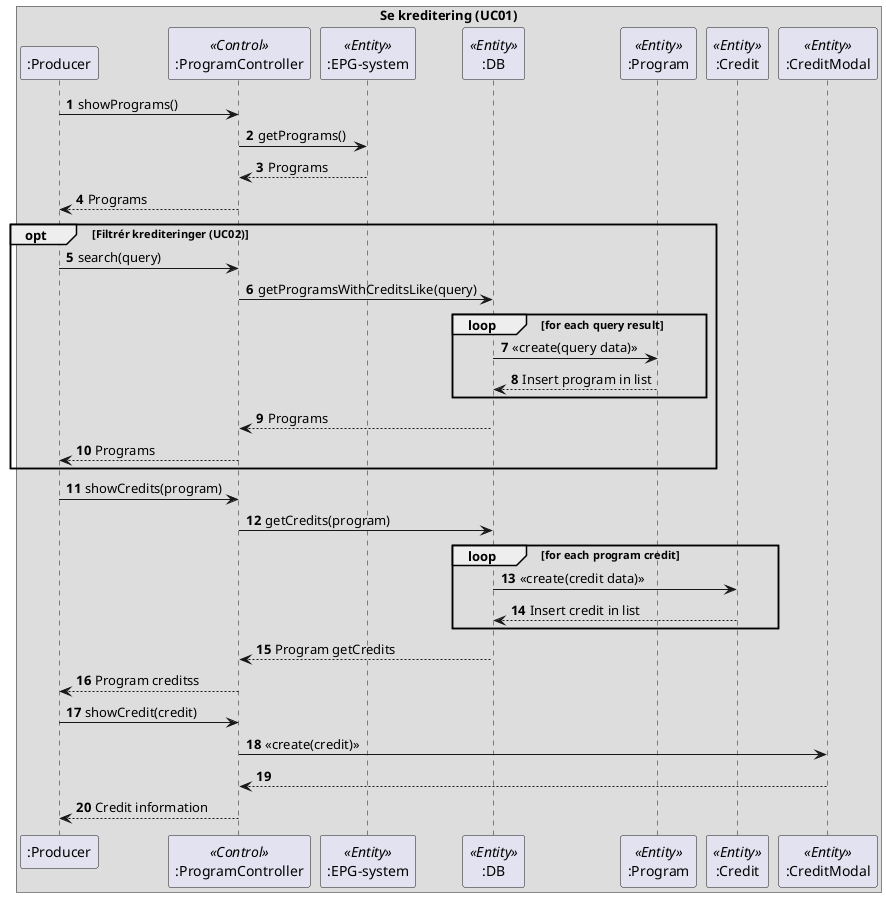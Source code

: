 @startuml
'https://plantuml.com/sequence-diagram

autonumber

box Se kreditering (UC01)
    participant ":Producer" as producer
    participant ":ProgramController" as programController <<Control>>
    participant ":EPG-system" as epg <<Entity>>
    participant ":DB" as db <<Entity>>
    participant ":Program" as program <<Entity>>
    participant ":Credit" as credit <<Entity>>
    participant ":CreditModal" as creditModal <<Entity>>
end box

producer -> programController : showPrograms()
programController -> epg : getPrograms()
programController <-- epg : Programs
producer <-- programController : Programs

opt Filtrér krediteringer (UC02)
    producer -> programController : search(query)
    programController -> db : getProgramsWithCreditsLike(query)
    loop for each query result
        db -> program : <<create(query data)>>
        db <-- program : Insert program in list
    end
    programController <-- db : Programs
    producer <-- programController : Programs
end

producer -> programController : showCredits(program)
programController -> db : getCredits(program)
loop for each program credit
db -> credit : <<create(credit data)>>
db <-- credit : Insert credit in list
end
programController <-- db : Program getCredits
producer <-- programController : Program creditss

producer -> programController : showCredit(credit)
programController -> creditModal : <<create(credit)>>
programController <-- creditModal
producer <-- programController : Credit information

@enduml